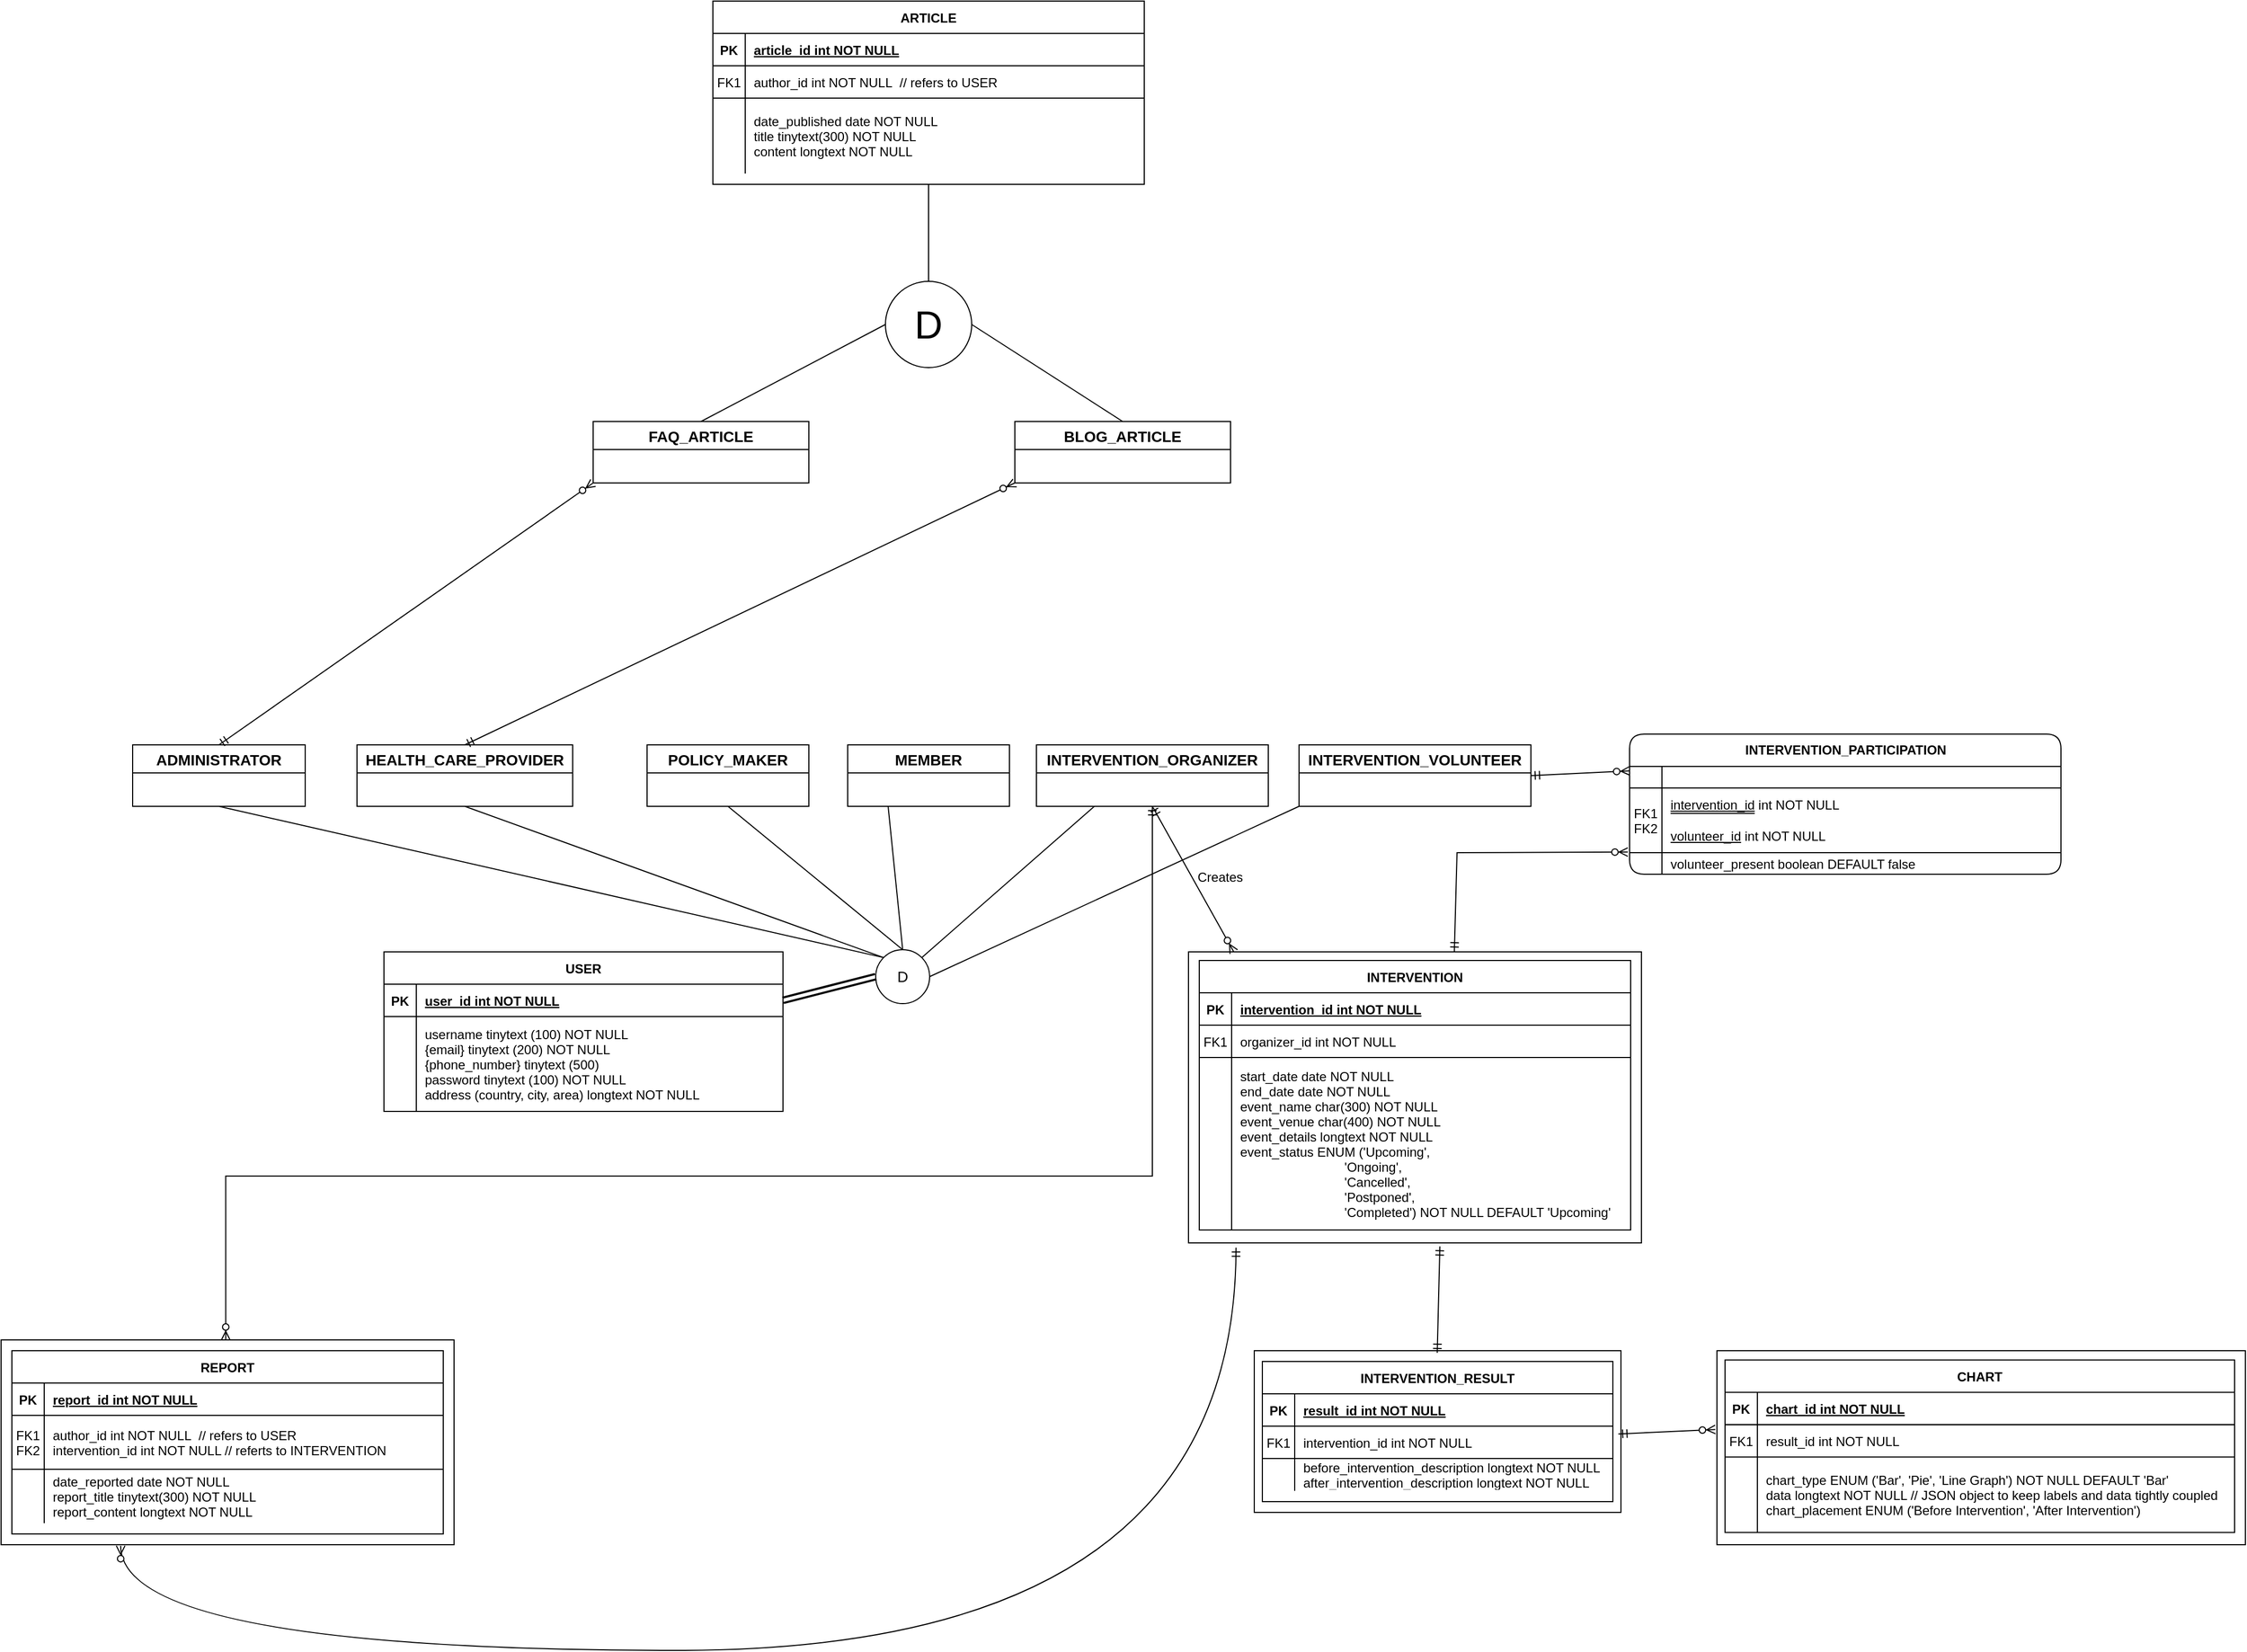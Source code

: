 <mxfile version="24.2.3" type="github">
  <diagram id="R2lEEEUBdFMjLlhIrx00" name="Page-1">
    <mxGraphModel dx="386" dy="198" grid="1" gridSize="10" guides="1" tooltips="1" connect="1" arrows="1" fold="1" page="1" pageScale="1" pageWidth="2336" pageHeight="1654" math="0" shadow="0" extFonts="Permanent Marker^https://fonts.googleapis.com/css?family=Permanent+Marker">
      <root>
        <mxCell id="0" />
        <mxCell id="1" parent="0" />
        <mxCell id="C-vyLk0tnHw3VtMMgP7b-23" value="USER" style="shape=table;startSize=30;container=1;collapsible=1;childLayout=tableLayout;fixedRows=1;rowLines=1;fontStyle=1;align=center;resizeLast=1;" parent="1" vertex="1">
          <mxGeometry x="505" y="912" width="370" height="148" as="geometry" />
        </mxCell>
        <mxCell id="C-vyLk0tnHw3VtMMgP7b-24" value="" style="shape=partialRectangle;collapsible=0;dropTarget=0;pointerEvents=0;fillColor=none;points=[[0,0.5],[1,0.5]];portConstraint=eastwest;top=0;left=0;right=0;bottom=1;" parent="C-vyLk0tnHw3VtMMgP7b-23" vertex="1">
          <mxGeometry y="30" width="370" height="30" as="geometry" />
        </mxCell>
        <mxCell id="C-vyLk0tnHw3VtMMgP7b-25" value="PK" style="shape=partialRectangle;overflow=hidden;connectable=0;fillColor=none;top=0;left=0;bottom=0;right=0;fontStyle=1;" parent="C-vyLk0tnHw3VtMMgP7b-24" vertex="1">
          <mxGeometry width="30" height="30" as="geometry">
            <mxRectangle width="30" height="30" as="alternateBounds" />
          </mxGeometry>
        </mxCell>
        <mxCell id="C-vyLk0tnHw3VtMMgP7b-26" value="user_id int NOT NULL " style="shape=partialRectangle;overflow=hidden;connectable=0;fillColor=none;top=0;left=0;bottom=0;right=0;align=left;spacingLeft=6;fontStyle=5;" parent="C-vyLk0tnHw3VtMMgP7b-24" vertex="1">
          <mxGeometry x="30" width="340" height="30" as="geometry">
            <mxRectangle width="340" height="30" as="alternateBounds" />
          </mxGeometry>
        </mxCell>
        <mxCell id="C-vyLk0tnHw3VtMMgP7b-27" value="" style="shape=partialRectangle;collapsible=0;dropTarget=0;pointerEvents=0;fillColor=none;points=[[0,0.5],[1,0.5]];portConstraint=eastwest;top=0;left=0;right=0;bottom=0;" parent="C-vyLk0tnHw3VtMMgP7b-23" vertex="1">
          <mxGeometry y="60" width="370" height="88" as="geometry" />
        </mxCell>
        <mxCell id="C-vyLk0tnHw3VtMMgP7b-28" value="" style="shape=partialRectangle;overflow=hidden;connectable=0;fillColor=none;top=0;left=0;bottom=0;right=0;" parent="C-vyLk0tnHw3VtMMgP7b-27" vertex="1">
          <mxGeometry width="30" height="88" as="geometry">
            <mxRectangle width="30" height="88" as="alternateBounds" />
          </mxGeometry>
        </mxCell>
        <mxCell id="C-vyLk0tnHw3VtMMgP7b-29" value="username tinytext (100) NOT NULL&#xa;{email} tinytext (200) NOT NULL&#xa;{phone_number} tinytext (500)&#xa;password tinytext (100) NOT NULL&#xa;address (country, city, area) longtext NOT NULL" style="shape=partialRectangle;overflow=hidden;connectable=0;fillColor=none;top=0;left=0;bottom=0;right=0;align=left;spacingLeft=6;" parent="C-vyLk0tnHw3VtMMgP7b-27" vertex="1">
          <mxGeometry x="30" width="340" height="88" as="geometry">
            <mxRectangle width="340" height="88" as="alternateBounds" />
          </mxGeometry>
        </mxCell>
        <mxCell id="Pu0zvANKRgPWiGbxQ75c-2" value="" style="fontSize=12;html=1;endArrow=ERmandOne;startArrow=ERmandOne;rounded=0;entryX=0.555;entryY=1.012;entryDx=0;entryDy=0;entryPerimeter=0;exitX=0.499;exitY=0.013;exitDx=0;exitDy=0;exitPerimeter=0;" parent="1" source="Pu0zvANKRgPWiGbxQ75c-9" target="Pu0zvANKRgPWiGbxQ75c-6" edge="1">
          <mxGeometry width="100" height="100" relative="1" as="geometry">
            <mxPoint x="1520" y="1352" as="sourcePoint" />
            <mxPoint x="1481" y="1272" as="targetPoint" />
          </mxGeometry>
        </mxCell>
        <mxCell id="Pu0zvANKRgPWiGbxQ75c-3" value="" style="fontSize=12;html=1;endArrow=ERzeroToMany;startArrow=ERmandOne;rounded=0;exitX=1;exitY=0.5;exitDx=0;exitDy=0;entryX=0;entryY=0.206;entryDx=0;entryDy=0;entryPerimeter=0;" parent="1" source="Pu0zvANKRgPWiGbxQ75c-96" target="Pu0zvANKRgPWiGbxQ75c-122" edge="1">
          <mxGeometry width="100" height="100" relative="1" as="geometry">
            <mxPoint x="935" y="1242" as="sourcePoint" />
            <mxPoint x="1648.557" y="747.19" as="targetPoint" />
          </mxGeometry>
        </mxCell>
        <mxCell id="Pu0zvANKRgPWiGbxQ75c-8" value="" style="group" parent="1" vertex="1" connectable="0">
          <mxGeometry x="1251" y="912" width="420" height="270" as="geometry" />
        </mxCell>
        <mxCell id="Pu0zvANKRgPWiGbxQ75c-6" value="" style="verticalLabelPosition=bottom;verticalAlign=top;html=1;shape=mxgraph.basic.rect;fillColor2=none;strokeWidth=1;size=20;indent=5;fillColor=none;" parent="Pu0zvANKRgPWiGbxQ75c-8" vertex="1">
          <mxGeometry width="420" height="270" as="geometry" />
        </mxCell>
        <mxCell id="C-vyLk0tnHw3VtMMgP7b-2" value="INTERVENTION" style="shape=table;startSize=30;container=1;collapsible=1;childLayout=tableLayout;fixedRows=1;rowLines=1;fontStyle=1;align=center;resizeLast=1;strokeColor=default;noLabel=0;" parent="Pu0zvANKRgPWiGbxQ75c-8" vertex="1">
          <mxGeometry x="10" y="7.941" width="400" height="250" as="geometry" />
        </mxCell>
        <mxCell id="C-vyLk0tnHw3VtMMgP7b-3" value="" style="shape=partialRectangle;collapsible=0;dropTarget=0;pointerEvents=0;fillColor=none;points=[[0,0.5],[1,0.5]];portConstraint=eastwest;top=0;left=0;right=0;bottom=1;" parent="C-vyLk0tnHw3VtMMgP7b-2" vertex="1">
          <mxGeometry y="30" width="400" height="30" as="geometry" />
        </mxCell>
        <mxCell id="C-vyLk0tnHw3VtMMgP7b-4" value="PK" style="shape=partialRectangle;overflow=hidden;connectable=0;fillColor=none;top=0;left=0;bottom=0;right=0;fontStyle=1;" parent="C-vyLk0tnHw3VtMMgP7b-3" vertex="1">
          <mxGeometry width="30" height="30" as="geometry">
            <mxRectangle width="30" height="30" as="alternateBounds" />
          </mxGeometry>
        </mxCell>
        <mxCell id="C-vyLk0tnHw3VtMMgP7b-5" value="intervention_id int NOT NULL " style="shape=partialRectangle;overflow=hidden;connectable=0;fillColor=none;top=0;left=0;bottom=0;right=0;align=left;spacingLeft=6;fontStyle=5;" parent="C-vyLk0tnHw3VtMMgP7b-3" vertex="1">
          <mxGeometry x="30" width="370" height="30" as="geometry">
            <mxRectangle width="370" height="30" as="alternateBounds" />
          </mxGeometry>
        </mxCell>
        <mxCell id="C-vyLk0tnHw3VtMMgP7b-6" value="" style="shape=partialRectangle;collapsible=0;dropTarget=0;pointerEvents=0;fillColor=none;points=[[0,0.5],[1,0.5]];portConstraint=eastwest;top=0;left=0;right=0;bottom=0;" parent="C-vyLk0tnHw3VtMMgP7b-2" vertex="1">
          <mxGeometry y="60" width="400" height="30" as="geometry" />
        </mxCell>
        <mxCell id="C-vyLk0tnHw3VtMMgP7b-7" value="FK1" style="shape=partialRectangle;overflow=hidden;connectable=0;fillColor=none;top=0;left=0;bottom=0;right=0;" parent="C-vyLk0tnHw3VtMMgP7b-6" vertex="1">
          <mxGeometry width="30" height="30" as="geometry">
            <mxRectangle width="30" height="30" as="alternateBounds" />
          </mxGeometry>
        </mxCell>
        <mxCell id="C-vyLk0tnHw3VtMMgP7b-8" value="organizer_id int NOT NULL" style="shape=partialRectangle;overflow=hidden;connectable=0;fillColor=none;top=0;left=0;bottom=0;right=0;align=left;spacingLeft=6;" parent="C-vyLk0tnHw3VtMMgP7b-6" vertex="1">
          <mxGeometry x="30" width="370" height="30" as="geometry">
            <mxRectangle width="370" height="30" as="alternateBounds" />
          </mxGeometry>
        </mxCell>
        <mxCell id="C-vyLk0tnHw3VtMMgP7b-9" value="" style="shape=partialRectangle;collapsible=0;dropTarget=0;pointerEvents=0;fillColor=none;points=[[0,0.5],[1,0.5]];portConstraint=eastwest;top=0;left=0;right=0;bottom=0;" parent="C-vyLk0tnHw3VtMMgP7b-2" vertex="1">
          <mxGeometry y="90" width="400" height="160" as="geometry" />
        </mxCell>
        <mxCell id="C-vyLk0tnHw3VtMMgP7b-10" value="" style="shape=partialRectangle;overflow=hidden;connectable=0;fillColor=none;top=0;left=0;bottom=0;right=0;" parent="C-vyLk0tnHw3VtMMgP7b-9" vertex="1">
          <mxGeometry width="30" height="160" as="geometry">
            <mxRectangle width="30" height="160" as="alternateBounds" />
          </mxGeometry>
        </mxCell>
        <mxCell id="C-vyLk0tnHw3VtMMgP7b-11" value="start_date date NOT NULL&#xa;end_date date NOT NULL&#xa;event_name char(300) NOT NULL&#xa;event_venue char(400) NOT NULL&#xa;event_details longtext NOT NULL&#xa;event_status ENUM (&#39;Upcoming&#39;,&#xa;                             &#39;Ongoing&#39;,&#xa;                             &#39;Cancelled&#39;,&#xa;                             &#39;Postponed&#39;,&#xa;                             &#39;Completed&#39;) NOT NULL DEFAULT &#39;Upcoming&#39;" style="shape=partialRectangle;overflow=hidden;connectable=0;fillColor=none;top=0;left=0;bottom=0;right=0;align=left;spacingLeft=6;" parent="C-vyLk0tnHw3VtMMgP7b-9" vertex="1">
          <mxGeometry x="30" width="370" height="160" as="geometry">
            <mxRectangle width="370" height="160" as="alternateBounds" />
          </mxGeometry>
        </mxCell>
        <mxCell id="Pu0zvANKRgPWiGbxQ75c-10" value="" style="group" parent="1" vertex="1" connectable="0">
          <mxGeometry x="1312" y="1282" width="340" height="150" as="geometry" />
        </mxCell>
        <mxCell id="Pu0zvANKRgPWiGbxQ75c-9" value="" style="verticalLabelPosition=bottom;verticalAlign=top;html=1;shape=mxgraph.basic.rect;fillColor2=none;strokeWidth=1;size=20;indent=5;fillColor=none;" parent="Pu0zvANKRgPWiGbxQ75c-10" vertex="1">
          <mxGeometry width="340" height="150" as="geometry" />
        </mxCell>
        <mxCell id="C-vyLk0tnHw3VtMMgP7b-13" value="INTERVENTION_RESULT" style="shape=table;startSize=30;container=1;collapsible=1;childLayout=tableLayout;fixedRows=1;rowLines=1;fontStyle=1;align=center;resizeLast=1;" parent="Pu0zvANKRgPWiGbxQ75c-10" vertex="1">
          <mxGeometry x="7.5" y="10" width="325" height="130" as="geometry" />
        </mxCell>
        <mxCell id="C-vyLk0tnHw3VtMMgP7b-14" value="" style="shape=partialRectangle;collapsible=0;dropTarget=0;pointerEvents=0;fillColor=none;points=[[0,0.5],[1,0.5]];portConstraint=eastwest;top=0;left=0;right=0;bottom=1;" parent="C-vyLk0tnHw3VtMMgP7b-13" vertex="1">
          <mxGeometry y="30" width="325" height="30" as="geometry" />
        </mxCell>
        <mxCell id="C-vyLk0tnHw3VtMMgP7b-15" value="PK" style="shape=partialRectangle;overflow=hidden;connectable=0;fillColor=none;top=0;left=0;bottom=0;right=0;fontStyle=1;" parent="C-vyLk0tnHw3VtMMgP7b-14" vertex="1">
          <mxGeometry width="30" height="30" as="geometry">
            <mxRectangle width="30" height="30" as="alternateBounds" />
          </mxGeometry>
        </mxCell>
        <mxCell id="C-vyLk0tnHw3VtMMgP7b-16" value="result_id int NOT NULL " style="shape=partialRectangle;overflow=hidden;connectable=0;fillColor=none;top=0;left=0;bottom=0;right=0;align=left;spacingLeft=6;fontStyle=5;" parent="C-vyLk0tnHw3VtMMgP7b-14" vertex="1">
          <mxGeometry x="30" width="295" height="30" as="geometry">
            <mxRectangle width="295" height="30" as="alternateBounds" />
          </mxGeometry>
        </mxCell>
        <mxCell id="C-vyLk0tnHw3VtMMgP7b-17" value="" style="shape=partialRectangle;collapsible=0;dropTarget=0;pointerEvents=0;fillColor=none;points=[[0,0.5],[1,0.5]];portConstraint=eastwest;top=0;left=0;right=0;bottom=0;" parent="C-vyLk0tnHw3VtMMgP7b-13" vertex="1">
          <mxGeometry y="60" width="325" height="30" as="geometry" />
        </mxCell>
        <mxCell id="C-vyLk0tnHw3VtMMgP7b-18" value="FK1" style="shape=partialRectangle;overflow=hidden;connectable=0;fillColor=none;top=0;left=0;bottom=0;right=0;" parent="C-vyLk0tnHw3VtMMgP7b-17" vertex="1">
          <mxGeometry width="30" height="30" as="geometry">
            <mxRectangle width="30" height="30" as="alternateBounds" />
          </mxGeometry>
        </mxCell>
        <mxCell id="C-vyLk0tnHw3VtMMgP7b-19" value="intervention_id int NOT NULL" style="shape=partialRectangle;overflow=hidden;connectable=0;fillColor=none;top=0;left=0;bottom=0;right=0;align=left;spacingLeft=6;" parent="C-vyLk0tnHw3VtMMgP7b-17" vertex="1">
          <mxGeometry x="30" width="295" height="30" as="geometry">
            <mxRectangle width="295" height="30" as="alternateBounds" />
          </mxGeometry>
        </mxCell>
        <mxCell id="C-vyLk0tnHw3VtMMgP7b-20" value="" style="shape=partialRectangle;collapsible=0;dropTarget=0;pointerEvents=0;fillColor=none;points=[[0,0.5],[1,0.5]];portConstraint=eastwest;top=0;left=0;right=0;bottom=0;" parent="C-vyLk0tnHw3VtMMgP7b-13" vertex="1">
          <mxGeometry y="90" width="325" height="30" as="geometry" />
        </mxCell>
        <mxCell id="C-vyLk0tnHw3VtMMgP7b-21" value="" style="shape=partialRectangle;overflow=hidden;connectable=0;fillColor=none;top=0;left=0;bottom=0;right=0;" parent="C-vyLk0tnHw3VtMMgP7b-20" vertex="1">
          <mxGeometry width="30" height="30" as="geometry">
            <mxRectangle width="30" height="30" as="alternateBounds" />
          </mxGeometry>
        </mxCell>
        <mxCell id="C-vyLk0tnHw3VtMMgP7b-22" value="before_intervention_description longtext NOT NULL&#xa;after_intervention_description longtext NOT NULL" style="shape=partialRectangle;overflow=hidden;connectable=0;fillColor=none;top=0;left=0;bottom=0;right=0;align=left;spacingLeft=6;" parent="C-vyLk0tnHw3VtMMgP7b-20" vertex="1">
          <mxGeometry x="30" width="295" height="30" as="geometry">
            <mxRectangle width="295" height="30" as="alternateBounds" />
          </mxGeometry>
        </mxCell>
        <mxCell id="Pu0zvANKRgPWiGbxQ75c-21" value="" style="group" parent="1" vertex="1" connectable="0">
          <mxGeometry x="1741" y="1282" width="490" height="180" as="geometry" />
        </mxCell>
        <mxCell id="Pu0zvANKRgPWiGbxQ75c-22" value="" style="verticalLabelPosition=bottom;verticalAlign=top;html=1;shape=mxgraph.basic.rect;fillColor2=none;strokeWidth=1;size=20;indent=5;fillColor=none;" parent="Pu0zvANKRgPWiGbxQ75c-21" vertex="1">
          <mxGeometry width="490" height="180" as="geometry" />
        </mxCell>
        <mxCell id="Pu0zvANKRgPWiGbxQ75c-23" value="CHART" style="shape=table;startSize=30;container=1;collapsible=1;childLayout=tableLayout;fixedRows=1;rowLines=1;fontStyle=1;align=center;resizeLast=1;" parent="Pu0zvANKRgPWiGbxQ75c-21" vertex="1">
          <mxGeometry x="7.5" y="8.571" width="472.5" height="160" as="geometry" />
        </mxCell>
        <mxCell id="Pu0zvANKRgPWiGbxQ75c-24" value="" style="shape=partialRectangle;collapsible=0;dropTarget=0;pointerEvents=0;fillColor=none;points=[[0,0.5],[1,0.5]];portConstraint=eastwest;top=0;left=0;right=0;bottom=1;" parent="Pu0zvANKRgPWiGbxQ75c-23" vertex="1">
          <mxGeometry y="30" width="472.5" height="30" as="geometry" />
        </mxCell>
        <mxCell id="Pu0zvANKRgPWiGbxQ75c-25" value="PK" style="shape=partialRectangle;overflow=hidden;connectable=0;fillColor=none;top=0;left=0;bottom=0;right=0;fontStyle=1;" parent="Pu0zvANKRgPWiGbxQ75c-24" vertex="1">
          <mxGeometry width="30" height="30" as="geometry">
            <mxRectangle width="30" height="30" as="alternateBounds" />
          </mxGeometry>
        </mxCell>
        <mxCell id="Pu0zvANKRgPWiGbxQ75c-26" value="chart_id int NOT NULL " style="shape=partialRectangle;overflow=hidden;connectable=0;fillColor=none;top=0;left=0;bottom=0;right=0;align=left;spacingLeft=6;fontStyle=5;" parent="Pu0zvANKRgPWiGbxQ75c-24" vertex="1">
          <mxGeometry x="30" width="442.5" height="30" as="geometry">
            <mxRectangle width="442.5" height="30" as="alternateBounds" />
          </mxGeometry>
        </mxCell>
        <mxCell id="Pu0zvANKRgPWiGbxQ75c-27" value="" style="shape=partialRectangle;collapsible=0;dropTarget=0;pointerEvents=0;fillColor=none;points=[[0,0.5],[1,0.5]];portConstraint=eastwest;top=0;left=0;right=0;bottom=0;" parent="Pu0zvANKRgPWiGbxQ75c-23" vertex="1">
          <mxGeometry y="60" width="472.5" height="30" as="geometry" />
        </mxCell>
        <mxCell id="Pu0zvANKRgPWiGbxQ75c-28" value="FK1" style="shape=partialRectangle;overflow=hidden;connectable=0;fillColor=none;top=0;left=0;bottom=0;right=0;" parent="Pu0zvANKRgPWiGbxQ75c-27" vertex="1">
          <mxGeometry width="30" height="30" as="geometry">
            <mxRectangle width="30" height="30" as="alternateBounds" />
          </mxGeometry>
        </mxCell>
        <mxCell id="Pu0zvANKRgPWiGbxQ75c-29" value="result_id int NOT NULL" style="shape=partialRectangle;overflow=hidden;connectable=0;fillColor=none;top=0;left=0;bottom=0;right=0;align=left;spacingLeft=6;" parent="Pu0zvANKRgPWiGbxQ75c-27" vertex="1">
          <mxGeometry x="30" width="442.5" height="30" as="geometry">
            <mxRectangle width="442.5" height="30" as="alternateBounds" />
          </mxGeometry>
        </mxCell>
        <mxCell id="Pu0zvANKRgPWiGbxQ75c-30" value="" style="shape=partialRectangle;collapsible=0;dropTarget=0;pointerEvents=0;fillColor=none;points=[[0,0.5],[1,0.5]];portConstraint=eastwest;top=0;left=0;right=0;bottom=0;" parent="Pu0zvANKRgPWiGbxQ75c-23" vertex="1">
          <mxGeometry y="90" width="472.5" height="70" as="geometry" />
        </mxCell>
        <mxCell id="Pu0zvANKRgPWiGbxQ75c-31" value="" style="shape=partialRectangle;overflow=hidden;connectable=0;fillColor=none;top=0;left=0;bottom=0;right=0;" parent="Pu0zvANKRgPWiGbxQ75c-30" vertex="1">
          <mxGeometry width="30" height="70" as="geometry">
            <mxRectangle width="30" height="70" as="alternateBounds" />
          </mxGeometry>
        </mxCell>
        <mxCell id="Pu0zvANKRgPWiGbxQ75c-32" value="chart_type ENUM (&#39;Bar&#39;, &#39;Pie&#39;, &#39;Line Graph&#39;) NOT NULL DEFAULT &#39;Bar&#39;&#xa;data longtext NOT NULL // JSON object to keep labels and data tightly coupled&#xa;chart_placement ENUM (&#39;Before Intervention&#39;, &#39;After Intervention&#39;)" style="shape=partialRectangle;overflow=hidden;connectable=0;fillColor=none;top=0;left=0;bottom=0;right=0;align=left;spacingLeft=6;" parent="Pu0zvANKRgPWiGbxQ75c-30" vertex="1">
          <mxGeometry x="30" width="442.5" height="70" as="geometry">
            <mxRectangle width="442.5" height="70" as="alternateBounds" />
          </mxGeometry>
        </mxCell>
        <mxCell id="Pu0zvANKRgPWiGbxQ75c-33" value="" style="fontSize=12;html=1;endArrow=ERzeroToMany;startArrow=ERmandOne;rounded=0;exitX=0.993;exitY=0.515;exitDx=0;exitDy=0;exitPerimeter=0;entryX=-0.003;entryY=0.406;entryDx=0;entryDy=0;entryPerimeter=0;" parent="1" source="Pu0zvANKRgPWiGbxQ75c-9" target="Pu0zvANKRgPWiGbxQ75c-22" edge="1">
          <mxGeometry width="100" height="100" relative="1" as="geometry">
            <mxPoint x="1671" y="1642" as="sourcePoint" />
            <mxPoint x="1771" y="1542" as="targetPoint" />
          </mxGeometry>
        </mxCell>
        <mxCell id="Pu0zvANKRgPWiGbxQ75c-66" value="ARTICLE" style="shape=table;startSize=30;container=1;collapsible=1;childLayout=tableLayout;fixedRows=1;rowLines=1;fontStyle=1;align=center;resizeLast=1;strokeColor=default;noLabel=0;" parent="1" vertex="1">
          <mxGeometry x="810" y="30" width="400" height="170.0" as="geometry" />
        </mxCell>
        <mxCell id="Pu0zvANKRgPWiGbxQ75c-67" value="" style="shape=partialRectangle;collapsible=0;dropTarget=0;pointerEvents=0;fillColor=none;points=[[0,0.5],[1,0.5]];portConstraint=eastwest;top=0;left=0;right=0;bottom=1;" parent="Pu0zvANKRgPWiGbxQ75c-66" vertex="1">
          <mxGeometry y="30" width="400" height="30" as="geometry" />
        </mxCell>
        <mxCell id="Pu0zvANKRgPWiGbxQ75c-68" value="PK" style="shape=partialRectangle;overflow=hidden;connectable=0;fillColor=none;top=0;left=0;bottom=0;right=0;fontStyle=1;" parent="Pu0zvANKRgPWiGbxQ75c-67" vertex="1">
          <mxGeometry width="30" height="30" as="geometry">
            <mxRectangle width="30" height="30" as="alternateBounds" />
          </mxGeometry>
        </mxCell>
        <mxCell id="Pu0zvANKRgPWiGbxQ75c-69" value="article_id int NOT NULL " style="shape=partialRectangle;overflow=hidden;connectable=0;fillColor=none;top=0;left=0;bottom=0;right=0;align=left;spacingLeft=6;fontStyle=5;" parent="Pu0zvANKRgPWiGbxQ75c-67" vertex="1">
          <mxGeometry x="30" width="370" height="30" as="geometry">
            <mxRectangle width="370" height="30" as="alternateBounds" />
          </mxGeometry>
        </mxCell>
        <mxCell id="Pu0zvANKRgPWiGbxQ75c-70" value="" style="shape=partialRectangle;collapsible=0;dropTarget=0;pointerEvents=0;fillColor=none;points=[[0,0.5],[1,0.5]];portConstraint=eastwest;top=0;left=0;right=0;bottom=0;" parent="Pu0zvANKRgPWiGbxQ75c-66" vertex="1">
          <mxGeometry y="60" width="400" height="30" as="geometry" />
        </mxCell>
        <mxCell id="Pu0zvANKRgPWiGbxQ75c-71" value="FK1" style="shape=partialRectangle;overflow=hidden;connectable=0;fillColor=none;top=0;left=0;bottom=0;right=0;" parent="Pu0zvANKRgPWiGbxQ75c-70" vertex="1">
          <mxGeometry width="30" height="30" as="geometry">
            <mxRectangle width="30" height="30" as="alternateBounds" />
          </mxGeometry>
        </mxCell>
        <mxCell id="Pu0zvANKRgPWiGbxQ75c-72" value="author_id int NOT NULL  // refers to USER" style="shape=partialRectangle;overflow=hidden;connectable=0;fillColor=none;top=0;left=0;bottom=0;right=0;align=left;spacingLeft=6;" parent="Pu0zvANKRgPWiGbxQ75c-70" vertex="1">
          <mxGeometry x="30" width="370" height="30" as="geometry">
            <mxRectangle width="370" height="30" as="alternateBounds" />
          </mxGeometry>
        </mxCell>
        <mxCell id="Pu0zvANKRgPWiGbxQ75c-73" value="" style="shape=partialRectangle;collapsible=0;dropTarget=0;pointerEvents=0;fillColor=none;points=[[0,0.5],[1,0.5]];portConstraint=eastwest;top=0;left=0;right=0;bottom=0;" parent="Pu0zvANKRgPWiGbxQ75c-66" vertex="1">
          <mxGeometry y="90" width="400" height="70" as="geometry" />
        </mxCell>
        <mxCell id="Pu0zvANKRgPWiGbxQ75c-74" value="" style="shape=partialRectangle;overflow=hidden;connectable=0;fillColor=none;top=0;left=0;bottom=0;right=0;" parent="Pu0zvANKRgPWiGbxQ75c-73" vertex="1">
          <mxGeometry width="30" height="70" as="geometry">
            <mxRectangle width="30" height="70" as="alternateBounds" />
          </mxGeometry>
        </mxCell>
        <mxCell id="Pu0zvANKRgPWiGbxQ75c-75" value="date_published date NOT NULL&#xa;title tinytext(300) NOT NULL&#xa;content longtext NOT NULL" style="shape=partialRectangle;overflow=hidden;connectable=0;fillColor=none;top=0;left=0;bottom=0;right=0;align=left;spacingLeft=6;" parent="Pu0zvANKRgPWiGbxQ75c-73" vertex="1">
          <mxGeometry x="30" width="370" height="70" as="geometry">
            <mxRectangle width="370" height="70" as="alternateBounds" />
          </mxGeometry>
        </mxCell>
        <mxCell id="Pu0zvANKRgPWiGbxQ75c-78" value="" style="edgeStyle=orthogonalEdgeStyle;fontSize=12;html=1;endArrow=ERzeroToMany;startArrow=ERmandOne;rounded=0;exitX=0.5;exitY=1;exitDx=0;exitDy=0;entryX=0.496;entryY=0;entryDx=0;entryDy=0;entryPerimeter=0;" parent="1" source="Pu0zvANKRgPWiGbxQ75c-95" target="Pu0zvANKRgPWiGbxQ75c-76" edge="1">
          <mxGeometry width="100" height="100" relative="1" as="geometry">
            <mxPoint x="330" y="1162" as="sourcePoint" />
            <mxPoint x="359" y="1250" as="targetPoint" />
            <Array as="points">
              <mxPoint x="1218" y="1120" />
              <mxPoint x="358" y="1120" />
            </Array>
          </mxGeometry>
        </mxCell>
        <mxCell id="Pu0zvANKRgPWiGbxQ75c-81" value="" style="edgeStyle=orthogonalEdgeStyle;fontSize=12;html=1;endArrow=ERzeroToMany;startArrow=ERmandOne;rounded=0;exitX=0.105;exitY=1.016;exitDx=0;exitDy=0;exitPerimeter=0;curved=1;entryX=0.264;entryY=1.005;entryDx=0;entryDy=0;entryPerimeter=0;" parent="1" source="Pu0zvANKRgPWiGbxQ75c-6" target="Pu0zvANKRgPWiGbxQ75c-76" edge="1">
          <mxGeometry width="100" height="100" relative="1" as="geometry">
            <mxPoint x="1157" y="722" as="sourcePoint" />
            <mxPoint x="260" y="1490" as="targetPoint" />
            <Array as="points">
              <mxPoint x="1295" y="1560" />
              <mxPoint x="261" y="1560" />
            </Array>
          </mxGeometry>
        </mxCell>
        <mxCell id="Pu0zvANKRgPWiGbxQ75c-90" value="ADMINISTRATOR" style="swimlane;fontStyle=1;childLayout=stackLayout;horizontal=1;startSize=26;horizontalStack=0;resizeParent=1;resizeParentMax=0;resizeLast=0;collapsible=1;marginBottom=0;align=center;fontSize=14;" parent="1" vertex="1">
          <mxGeometry x="272" y="720" width="160" height="57" as="geometry" />
        </mxCell>
        <mxCell id="Pu0zvANKRgPWiGbxQ75c-94" value="HEALTH_CARE_PROVIDER" style="swimlane;fontStyle=1;childLayout=stackLayout;horizontal=1;startSize=26;horizontalStack=0;resizeParent=1;resizeParentMax=0;resizeLast=0;collapsible=1;marginBottom=0;align=center;fontSize=14;" parent="1" vertex="1">
          <mxGeometry x="480" y="720" width="200" height="57" as="geometry" />
        </mxCell>
        <mxCell id="Pu0zvANKRgPWiGbxQ75c-95" value="INTERVENTION_ORGANIZER" style="swimlane;fontStyle=1;childLayout=stackLayout;horizontal=1;startSize=26;horizontalStack=0;resizeParent=1;resizeParentMax=0;resizeLast=0;collapsible=1;marginBottom=0;align=center;fontSize=14;" parent="1" vertex="1">
          <mxGeometry x="1110" y="720" width="215" height="57" as="geometry" />
        </mxCell>
        <mxCell id="Pu0zvANKRgPWiGbxQ75c-96" value="INTERVENTION_VOLUNTEER" style="swimlane;fontStyle=1;childLayout=stackLayout;horizontal=1;startSize=26;horizontalStack=0;resizeParent=1;resizeParentMax=0;resizeLast=0;collapsible=1;marginBottom=0;align=center;fontSize=14;" parent="1" vertex="1">
          <mxGeometry x="1353.5" y="720" width="215" height="57" as="geometry" />
        </mxCell>
        <mxCell id="Pu0zvANKRgPWiGbxQ75c-97" value="POLICY_MAKER" style="swimlane;fontStyle=1;childLayout=stackLayout;horizontal=1;startSize=26;horizontalStack=0;resizeParent=1;resizeParentMax=0;resizeLast=0;collapsible=1;marginBottom=0;align=center;fontSize=14;" parent="1" vertex="1">
          <mxGeometry x="749" y="720" width="150" height="57" as="geometry" />
        </mxCell>
        <mxCell id="Pu0zvANKRgPWiGbxQ75c-98" value="MEMBER" style="swimlane;fontStyle=1;childLayout=stackLayout;horizontal=1;startSize=26;horizontalStack=0;resizeParent=1;resizeParentMax=0;resizeLast=0;collapsible=1;marginBottom=0;align=center;fontSize=14;" parent="1" vertex="1">
          <mxGeometry x="935" y="720" width="150" height="57" as="geometry" />
        </mxCell>
        <mxCell id="Pu0zvANKRgPWiGbxQ75c-100" value="" style="fontSize=12;html=1;endArrow=ERzeroToMany;startArrow=ERmandOne;rounded=0;exitX=0.5;exitY=0;exitDx=0;exitDy=0;entryX=0;entryY=1;entryDx=0;entryDy=0;" parent="1" source="Pu0zvANKRgPWiGbxQ75c-90" target="Pu0zvANKRgPWiGbxQ75c-104" edge="1">
          <mxGeometry width="100" height="100" relative="1" as="geometry">
            <mxPoint x="70" y="430" as="sourcePoint" />
            <mxPoint x="170" y="330" as="targetPoint" />
          </mxGeometry>
        </mxCell>
        <mxCell id="Pu0zvANKRgPWiGbxQ75c-101" value="" style="fontSize=12;html=1;endArrow=ERzeroToMany;startArrow=ERmandOne;rounded=0;exitX=0.5;exitY=0;exitDx=0;exitDy=0;entryX=0;entryY=1;entryDx=0;entryDy=0;" parent="1" source="Pu0zvANKRgPWiGbxQ75c-94" target="Pu0zvANKRgPWiGbxQ75c-105" edge="1">
          <mxGeometry width="100" height="100" relative="1" as="geometry">
            <mxPoint x="690" y="660" as="sourcePoint" />
            <mxPoint x="790" y="560" as="targetPoint" />
          </mxGeometry>
        </mxCell>
        <mxCell id="Pu0zvANKRgPWiGbxQ75c-102" value="&lt;font style=&quot;font-size: 36px;&quot;&gt;D&lt;/font&gt;" style="ellipse;whiteSpace=wrap;html=1;aspect=fixed;" parent="1" vertex="1">
          <mxGeometry x="970" y="290" width="80" height="80" as="geometry" />
        </mxCell>
        <mxCell id="Pu0zvANKRgPWiGbxQ75c-103" value="" style="endArrow=none;html=1;rounded=0;entryX=0.5;entryY=1;entryDx=0;entryDy=0;exitX=0.5;exitY=0;exitDx=0;exitDy=0;" parent="1" source="Pu0zvANKRgPWiGbxQ75c-102" target="Pu0zvANKRgPWiGbxQ75c-66" edge="1">
          <mxGeometry width="50" height="50" relative="1" as="geometry">
            <mxPoint x="810" y="290" as="sourcePoint" />
            <mxPoint x="860" y="240" as="targetPoint" />
          </mxGeometry>
        </mxCell>
        <mxCell id="Pu0zvANKRgPWiGbxQ75c-104" value="FAQ_ARTICLE" style="swimlane;fontStyle=1;childLayout=stackLayout;horizontal=1;startSize=26;horizontalStack=0;resizeParent=1;resizeParentMax=0;resizeLast=0;collapsible=1;marginBottom=0;align=center;fontSize=14;" parent="1" vertex="1">
          <mxGeometry x="699" y="420" width="200" height="57" as="geometry" />
        </mxCell>
        <mxCell id="Pu0zvANKRgPWiGbxQ75c-105" value="BLOG_ARTICLE" style="swimlane;fontStyle=1;childLayout=stackLayout;horizontal=1;startSize=26;horizontalStack=0;resizeParent=1;resizeParentMax=0;resizeLast=0;collapsible=1;marginBottom=0;align=center;fontSize=14;" parent="1" vertex="1">
          <mxGeometry x="1090" y="420" width="200" height="57" as="geometry" />
        </mxCell>
        <mxCell id="Pu0zvANKRgPWiGbxQ75c-106" value="" style="endArrow=none;html=1;rounded=0;entryX=0;entryY=0.5;entryDx=0;entryDy=0;exitX=0.5;exitY=0;exitDx=0;exitDy=0;" parent="1" source="Pu0zvANKRgPWiGbxQ75c-104" target="Pu0zvANKRgPWiGbxQ75c-102" edge="1">
          <mxGeometry width="50" height="50" relative="1" as="geometry">
            <mxPoint x="834" y="390" as="sourcePoint" />
            <mxPoint x="934.0" y="310" as="targetPoint" />
          </mxGeometry>
        </mxCell>
        <mxCell id="Pu0zvANKRgPWiGbxQ75c-107" value="" style="endArrow=none;html=1;rounded=0;entryX=0.5;entryY=0;entryDx=0;entryDy=0;exitX=1;exitY=0.5;exitDx=0;exitDy=0;" parent="1" source="Pu0zvANKRgPWiGbxQ75c-102" target="Pu0zvANKRgPWiGbxQ75c-105" edge="1">
          <mxGeometry width="50" height="50" relative="1" as="geometry">
            <mxPoint x="1130" y="380" as="sourcePoint" />
            <mxPoint x="1301" y="300" as="targetPoint" />
          </mxGeometry>
        </mxCell>
        <mxCell id="Pu0zvANKRgPWiGbxQ75c-108" value="" style="group" parent="1" vertex="1" connectable="0">
          <mxGeometry x="150" y="1272" width="420" height="190" as="geometry" />
        </mxCell>
        <mxCell id="Pu0zvANKRgPWiGbxQ75c-76" value="" style="verticalLabelPosition=bottom;verticalAlign=top;html=1;shape=mxgraph.basic.rect;fillColor2=none;strokeWidth=1;size=20;indent=5;fillColor=none;" parent="Pu0zvANKRgPWiGbxQ75c-108" vertex="1">
          <mxGeometry width="420" height="190" as="geometry" />
        </mxCell>
        <mxCell id="Pu0zvANKRgPWiGbxQ75c-53" value="REPORT" style="shape=table;startSize=30;container=1;collapsible=1;childLayout=tableLayout;fixedRows=1;rowLines=1;fontStyle=1;align=center;resizeLast=1;strokeColor=default;noLabel=0;" parent="Pu0zvANKRgPWiGbxQ75c-108" vertex="1">
          <mxGeometry x="10" y="10" width="400" height="170.0" as="geometry" />
        </mxCell>
        <mxCell id="Pu0zvANKRgPWiGbxQ75c-54" value="" style="shape=partialRectangle;collapsible=0;dropTarget=0;pointerEvents=0;fillColor=none;points=[[0,0.5],[1,0.5]];portConstraint=eastwest;top=0;left=0;right=0;bottom=1;" parent="Pu0zvANKRgPWiGbxQ75c-53" vertex="1">
          <mxGeometry y="30" width="400" height="30" as="geometry" />
        </mxCell>
        <mxCell id="Pu0zvANKRgPWiGbxQ75c-55" value="PK" style="shape=partialRectangle;overflow=hidden;connectable=0;fillColor=none;top=0;left=0;bottom=0;right=0;fontStyle=1;" parent="Pu0zvANKRgPWiGbxQ75c-54" vertex="1">
          <mxGeometry width="30" height="30" as="geometry">
            <mxRectangle width="30" height="30" as="alternateBounds" />
          </mxGeometry>
        </mxCell>
        <mxCell id="Pu0zvANKRgPWiGbxQ75c-56" value="report_id int NOT NULL " style="shape=partialRectangle;overflow=hidden;connectable=0;fillColor=none;top=0;left=0;bottom=0;right=0;align=left;spacingLeft=6;fontStyle=5;" parent="Pu0zvANKRgPWiGbxQ75c-54" vertex="1">
          <mxGeometry x="30" width="370" height="30" as="geometry">
            <mxRectangle width="370" height="30" as="alternateBounds" />
          </mxGeometry>
        </mxCell>
        <mxCell id="Pu0zvANKRgPWiGbxQ75c-57" value="" style="shape=partialRectangle;collapsible=0;dropTarget=0;pointerEvents=0;fillColor=none;points=[[0,0.5],[1,0.5]];portConstraint=eastwest;top=0;left=0;right=0;bottom=0;" parent="Pu0zvANKRgPWiGbxQ75c-53" vertex="1">
          <mxGeometry y="60" width="400" height="50" as="geometry" />
        </mxCell>
        <mxCell id="Pu0zvANKRgPWiGbxQ75c-58" value="FK1&#xa;FK2" style="shape=partialRectangle;overflow=hidden;connectable=0;fillColor=none;top=0;left=0;bottom=0;right=0;" parent="Pu0zvANKRgPWiGbxQ75c-57" vertex="1">
          <mxGeometry width="30" height="50" as="geometry">
            <mxRectangle width="30" height="50" as="alternateBounds" />
          </mxGeometry>
        </mxCell>
        <mxCell id="Pu0zvANKRgPWiGbxQ75c-59" value="author_id int NOT NULL  // refers to USER&#xa;intervention_id int NOT NULL // referts to INTERVENTION" style="shape=partialRectangle;overflow=hidden;connectable=0;fillColor=none;top=0;left=0;bottom=0;right=0;align=left;spacingLeft=6;" parent="Pu0zvANKRgPWiGbxQ75c-57" vertex="1">
          <mxGeometry x="30" width="370" height="50" as="geometry">
            <mxRectangle width="370" height="50" as="alternateBounds" />
          </mxGeometry>
        </mxCell>
        <mxCell id="Pu0zvANKRgPWiGbxQ75c-60" value="" style="shape=partialRectangle;collapsible=0;dropTarget=0;pointerEvents=0;fillColor=none;points=[[0,0.5],[1,0.5]];portConstraint=eastwest;top=0;left=0;right=0;bottom=0;" parent="Pu0zvANKRgPWiGbxQ75c-53" vertex="1">
          <mxGeometry y="110" width="400" height="50" as="geometry" />
        </mxCell>
        <mxCell id="Pu0zvANKRgPWiGbxQ75c-61" value="" style="shape=partialRectangle;overflow=hidden;connectable=0;fillColor=none;top=0;left=0;bottom=0;right=0;" parent="Pu0zvANKRgPWiGbxQ75c-60" vertex="1">
          <mxGeometry width="30" height="50" as="geometry">
            <mxRectangle width="30" height="50" as="alternateBounds" />
          </mxGeometry>
        </mxCell>
        <mxCell id="Pu0zvANKRgPWiGbxQ75c-62" value="date_reported date NOT NULL&#xa;report_title tinytext(300) NOT NULL&#xa;report_content longtext NOT NULL" style="shape=partialRectangle;overflow=hidden;connectable=0;fillColor=none;top=0;left=0;bottom=0;right=0;align=left;spacingLeft=6;" parent="Pu0zvANKRgPWiGbxQ75c-60" vertex="1">
          <mxGeometry x="30" width="370" height="50" as="geometry">
            <mxRectangle width="370" height="50" as="alternateBounds" />
          </mxGeometry>
        </mxCell>
        <mxCell id="Pu0zvANKRgPWiGbxQ75c-109" value="" style="fontSize=12;html=1;endArrow=ERzeroToMany;startArrow=ERmandOne;rounded=0;exitX=0.5;exitY=1;exitDx=0;exitDy=0;entryX=0.1;entryY=0;entryDx=0;entryDy=0;entryPerimeter=0;" parent="1" source="Pu0zvANKRgPWiGbxQ75c-95" target="Pu0zvANKRgPWiGbxQ75c-6" edge="1">
          <mxGeometry width="100" height="100" relative="1" as="geometry">
            <mxPoint x="1209.52" y="800" as="sourcePoint" />
            <mxPoint x="1209.52" y="933" as="targetPoint" />
            <Array as="points" />
          </mxGeometry>
        </mxCell>
        <mxCell id="Pu0zvANKRgPWiGbxQ75c-110" value="&lt;font style=&quot;font-size: 14px;&quot;&gt;D&lt;/font&gt;" style="ellipse;whiteSpace=wrap;html=1;aspect=fixed;" parent="1" vertex="1">
          <mxGeometry x="961" y="910" width="50" height="50" as="geometry" />
        </mxCell>
        <mxCell id="Pu0zvANKRgPWiGbxQ75c-111" value="" style="endArrow=none;html=1;rounded=0;entryX=0.5;entryY=1;entryDx=0;entryDy=0;exitX=0;exitY=0;exitDx=0;exitDy=0;" parent="1" source="Pu0zvANKRgPWiGbxQ75c-110" target="Pu0zvANKRgPWiGbxQ75c-90" edge="1">
          <mxGeometry width="50" height="50" relative="1" as="geometry">
            <mxPoint x="801" y="910" as="sourcePoint" />
            <mxPoint x="1001" y="820" as="targetPoint" />
          </mxGeometry>
        </mxCell>
        <mxCell id="Pu0zvANKRgPWiGbxQ75c-112" value="" style="endArrow=none;html=1;rounded=0;entryX=0;entryY=0.5;entryDx=0;entryDy=0;exitX=1;exitY=0.5;exitDx=0;exitDy=0;shape=link;strokeWidth=2;" parent="1" source="C-vyLk0tnHw3VtMMgP7b-24" target="Pu0zvANKRgPWiGbxQ75c-110" edge="1">
          <mxGeometry width="50" height="50" relative="1" as="geometry">
            <mxPoint x="790" y="1040" as="sourcePoint" />
            <mxPoint x="925.0" y="930" as="targetPoint" />
          </mxGeometry>
        </mxCell>
        <mxCell id="Pu0zvANKRgPWiGbxQ75c-113" value="" style="endArrow=none;html=1;rounded=0;entryX=0.25;entryY=1;entryDx=0;entryDy=0;exitX=1;exitY=0;exitDx=0;exitDy=0;" parent="1" source="Pu0zvANKRgPWiGbxQ75c-110" target="Pu0zvANKRgPWiGbxQ75c-95" edge="1">
          <mxGeometry width="50" height="50" relative="1" as="geometry">
            <mxPoint x="1121" y="1000" as="sourcePoint" />
            <mxPoint x="1181" y="1040" as="targetPoint" />
          </mxGeometry>
        </mxCell>
        <mxCell id="Pu0zvANKRgPWiGbxQ75c-114" value="" style="endArrow=none;html=1;rounded=0;entryX=0.5;entryY=1;entryDx=0;entryDy=0;exitX=0;exitY=0;exitDx=0;exitDy=0;" parent="1" source="Pu0zvANKRgPWiGbxQ75c-110" target="Pu0zvANKRgPWiGbxQ75c-94" edge="1">
          <mxGeometry width="50" height="50" relative="1" as="geometry">
            <mxPoint x="996" y="920" as="sourcePoint" />
            <mxPoint x="362" y="787" as="targetPoint" />
          </mxGeometry>
        </mxCell>
        <mxCell id="Pu0zvANKRgPWiGbxQ75c-115" value="" style="endArrow=none;html=1;rounded=0;entryX=0.5;entryY=1;entryDx=0;entryDy=0;exitX=0.5;exitY=0;exitDx=0;exitDy=0;" parent="1" source="Pu0zvANKRgPWiGbxQ75c-110" target="Pu0zvANKRgPWiGbxQ75c-97" edge="1">
          <mxGeometry width="50" height="50" relative="1" as="geometry">
            <mxPoint x="978" y="927" as="sourcePoint" />
            <mxPoint x="590" y="787" as="targetPoint" />
          </mxGeometry>
        </mxCell>
        <mxCell id="Pu0zvANKRgPWiGbxQ75c-116" value="" style="endArrow=none;html=1;rounded=0;entryX=0.25;entryY=1;entryDx=0;entryDy=0;exitX=0.5;exitY=0;exitDx=0;exitDy=0;" parent="1" source="Pu0zvANKRgPWiGbxQ75c-110" target="Pu0zvANKRgPWiGbxQ75c-98" edge="1">
          <mxGeometry width="50" height="50" relative="1" as="geometry">
            <mxPoint x="990" y="910" as="sourcePoint" />
            <mxPoint x="834" y="787" as="targetPoint" />
          </mxGeometry>
        </mxCell>
        <mxCell id="Pu0zvANKRgPWiGbxQ75c-117" value="" style="endArrow=none;html=1;rounded=0;entryX=0;entryY=1;entryDx=0;entryDy=0;exitX=1;exitY=0.5;exitDx=0;exitDy=0;" parent="1" source="Pu0zvANKRgPWiGbxQ75c-110" target="Pu0zvANKRgPWiGbxQ75c-96" edge="1">
          <mxGeometry width="50" height="50" relative="1" as="geometry">
            <mxPoint x="1014" y="927" as="sourcePoint" />
            <mxPoint x="1174" y="787" as="targetPoint" />
          </mxGeometry>
        </mxCell>
        <mxCell id="Pu0zvANKRgPWiGbxQ75c-118" value="" style="fontSize=12;html=1;endArrow=ERzeroToMany;startArrow=ERmandOne;rounded=0;exitX=0.587;exitY=-0.002;exitDx=0;exitDy=0;entryX=-0.004;entryY=0.99;entryDx=0;entryDy=0;exitPerimeter=0;entryPerimeter=0;" parent="1" source="Pu0zvANKRgPWiGbxQ75c-6" target="Pu0zvANKRgPWiGbxQ75c-125" edge="1">
          <mxGeometry width="100" height="100" relative="1" as="geometry">
            <mxPoint x="1550" y="870" as="sourcePoint" />
            <mxPoint x="1652" y="800" as="targetPoint" />
            <Array as="points">
              <mxPoint x="1500" y="820" />
            </Array>
          </mxGeometry>
        </mxCell>
        <mxCell id="Pu0zvANKRgPWiGbxQ75c-119" value="Creates" style="text;html=1;align=center;verticalAlign=middle;resizable=0;points=[];autosize=1;strokeColor=none;fillColor=none;" parent="1" vertex="1">
          <mxGeometry x="1245" y="828" width="70" height="30" as="geometry" />
        </mxCell>
        <mxCell id="Pu0zvANKRgPWiGbxQ75c-135" value="" style="group" parent="1" vertex="1" connectable="0">
          <mxGeometry x="1660" y="710.001" width="400" height="129.999" as="geometry" />
        </mxCell>
        <mxCell id="Pu0zvANKRgPWiGbxQ75c-121" value="INTERVENTION_PARTICIPATION" style="shape=table;startSize=30;container=1;collapsible=1;childLayout=tableLayout;fixedRows=1;rowLines=1;fontStyle=1;align=center;resizeLast=1;strokeColor=default;noLabel=0;rounded=1;html=1;" parent="Pu0zvANKRgPWiGbxQ75c-135" vertex="1">
          <mxGeometry width="400" height="130" as="geometry" />
        </mxCell>
        <mxCell id="Pu0zvANKRgPWiGbxQ75c-122" value="" style="shape=partialRectangle;collapsible=0;dropTarget=0;pointerEvents=0;fillColor=none;points=[[0,0.5],[1,0.5]];portConstraint=eastwest;top=0;left=0;right=0;bottom=1;" parent="Pu0zvANKRgPWiGbxQ75c-121" vertex="1">
          <mxGeometry y="30" width="400" height="20" as="geometry" />
        </mxCell>
        <mxCell id="Pu0zvANKRgPWiGbxQ75c-123" value="" style="shape=partialRectangle;overflow=hidden;connectable=0;fillColor=none;top=0;left=0;bottom=0;right=0;fontStyle=1;" parent="Pu0zvANKRgPWiGbxQ75c-122" vertex="1">
          <mxGeometry width="30" height="20" as="geometry">
            <mxRectangle width="30" height="20" as="alternateBounds" />
          </mxGeometry>
        </mxCell>
        <mxCell id="Pu0zvANKRgPWiGbxQ75c-124" value="" style="shape=partialRectangle;overflow=hidden;connectable=0;fillColor=none;top=0;left=0;bottom=0;right=0;align=left;spacingLeft=6;fontStyle=5;" parent="Pu0zvANKRgPWiGbxQ75c-122" vertex="1">
          <mxGeometry x="30" width="370" height="20" as="geometry">
            <mxRectangle width="370" height="20" as="alternateBounds" />
          </mxGeometry>
        </mxCell>
        <mxCell id="Pu0zvANKRgPWiGbxQ75c-125" value="" style="shape=partialRectangle;collapsible=0;dropTarget=0;pointerEvents=0;fillColor=none;points=[[0,0.5],[1,0.5]];portConstraint=eastwest;top=0;left=0;right=0;bottom=0;" parent="Pu0zvANKRgPWiGbxQ75c-121" vertex="1">
          <mxGeometry y="50" width="400" height="60" as="geometry" />
        </mxCell>
        <mxCell id="Pu0zvANKRgPWiGbxQ75c-126" value="FK1&#xa;FK2" style="shape=partialRectangle;overflow=hidden;connectable=0;fillColor=none;top=0;left=0;bottom=0;right=0;" parent="Pu0zvANKRgPWiGbxQ75c-125" vertex="1">
          <mxGeometry width="30" height="60" as="geometry">
            <mxRectangle width="30" height="60" as="alternateBounds" />
          </mxGeometry>
        </mxCell>
        <mxCell id="Pu0zvANKRgPWiGbxQ75c-127" value="&lt;u style=&quot;text-decoration: double underline;&quot;&gt;intervention_id&lt;/u&gt; int NOT NULL&lt;br&gt;&lt;br&gt;&lt;u style=&quot;text-decoration: double underline;&quot;&gt;volunteer_id&lt;/u&gt; int NOT NULL" style="shape=partialRectangle;overflow=hidden;connectable=0;fillColor=none;top=0;left=0;bottom=0;right=0;align=left;spacingLeft=6;fontStyle=0;html=1;" parent="Pu0zvANKRgPWiGbxQ75c-125" vertex="1">
          <mxGeometry x="30" width="370" height="60" as="geometry">
            <mxRectangle width="370" height="60" as="alternateBounds" />
          </mxGeometry>
        </mxCell>
        <mxCell id="Pu0zvANKRgPWiGbxQ75c-128" value="" style="shape=partialRectangle;collapsible=0;dropTarget=0;pointerEvents=0;fillColor=none;points=[[0,0.5],[1,0.5]];portConstraint=eastwest;top=0;left=0;right=0;bottom=0;" parent="Pu0zvANKRgPWiGbxQ75c-121" vertex="1">
          <mxGeometry y="110" width="400" height="20" as="geometry" />
        </mxCell>
        <mxCell id="Pu0zvANKRgPWiGbxQ75c-129" value="" style="shape=partialRectangle;overflow=hidden;connectable=0;fillColor=none;top=0;left=0;bottom=0;right=0;" parent="Pu0zvANKRgPWiGbxQ75c-128" vertex="1">
          <mxGeometry width="30" height="20" as="geometry">
            <mxRectangle width="30" height="20" as="alternateBounds" />
          </mxGeometry>
        </mxCell>
        <mxCell id="Pu0zvANKRgPWiGbxQ75c-130" value="volunteer_present boolean DEFAULT false" style="shape=partialRectangle;overflow=hidden;connectable=0;fillColor=none;top=0;left=0;bottom=0;right=0;align=left;spacingLeft=6;" parent="Pu0zvANKRgPWiGbxQ75c-128" vertex="1">
          <mxGeometry x="30" width="370" height="20" as="geometry">
            <mxRectangle width="370" height="20" as="alternateBounds" />
          </mxGeometry>
        </mxCell>
      </root>
    </mxGraphModel>
  </diagram>
</mxfile>
